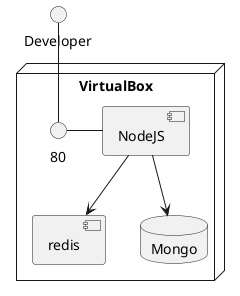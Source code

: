 @startuml
node VirtualBox {
  component redis
  component NodeJS
  database Mongo
  80 - NodeJS
  NodeJS --> redis
  NodeJS --> Mongo
}

Developer -- 80

@enduml

